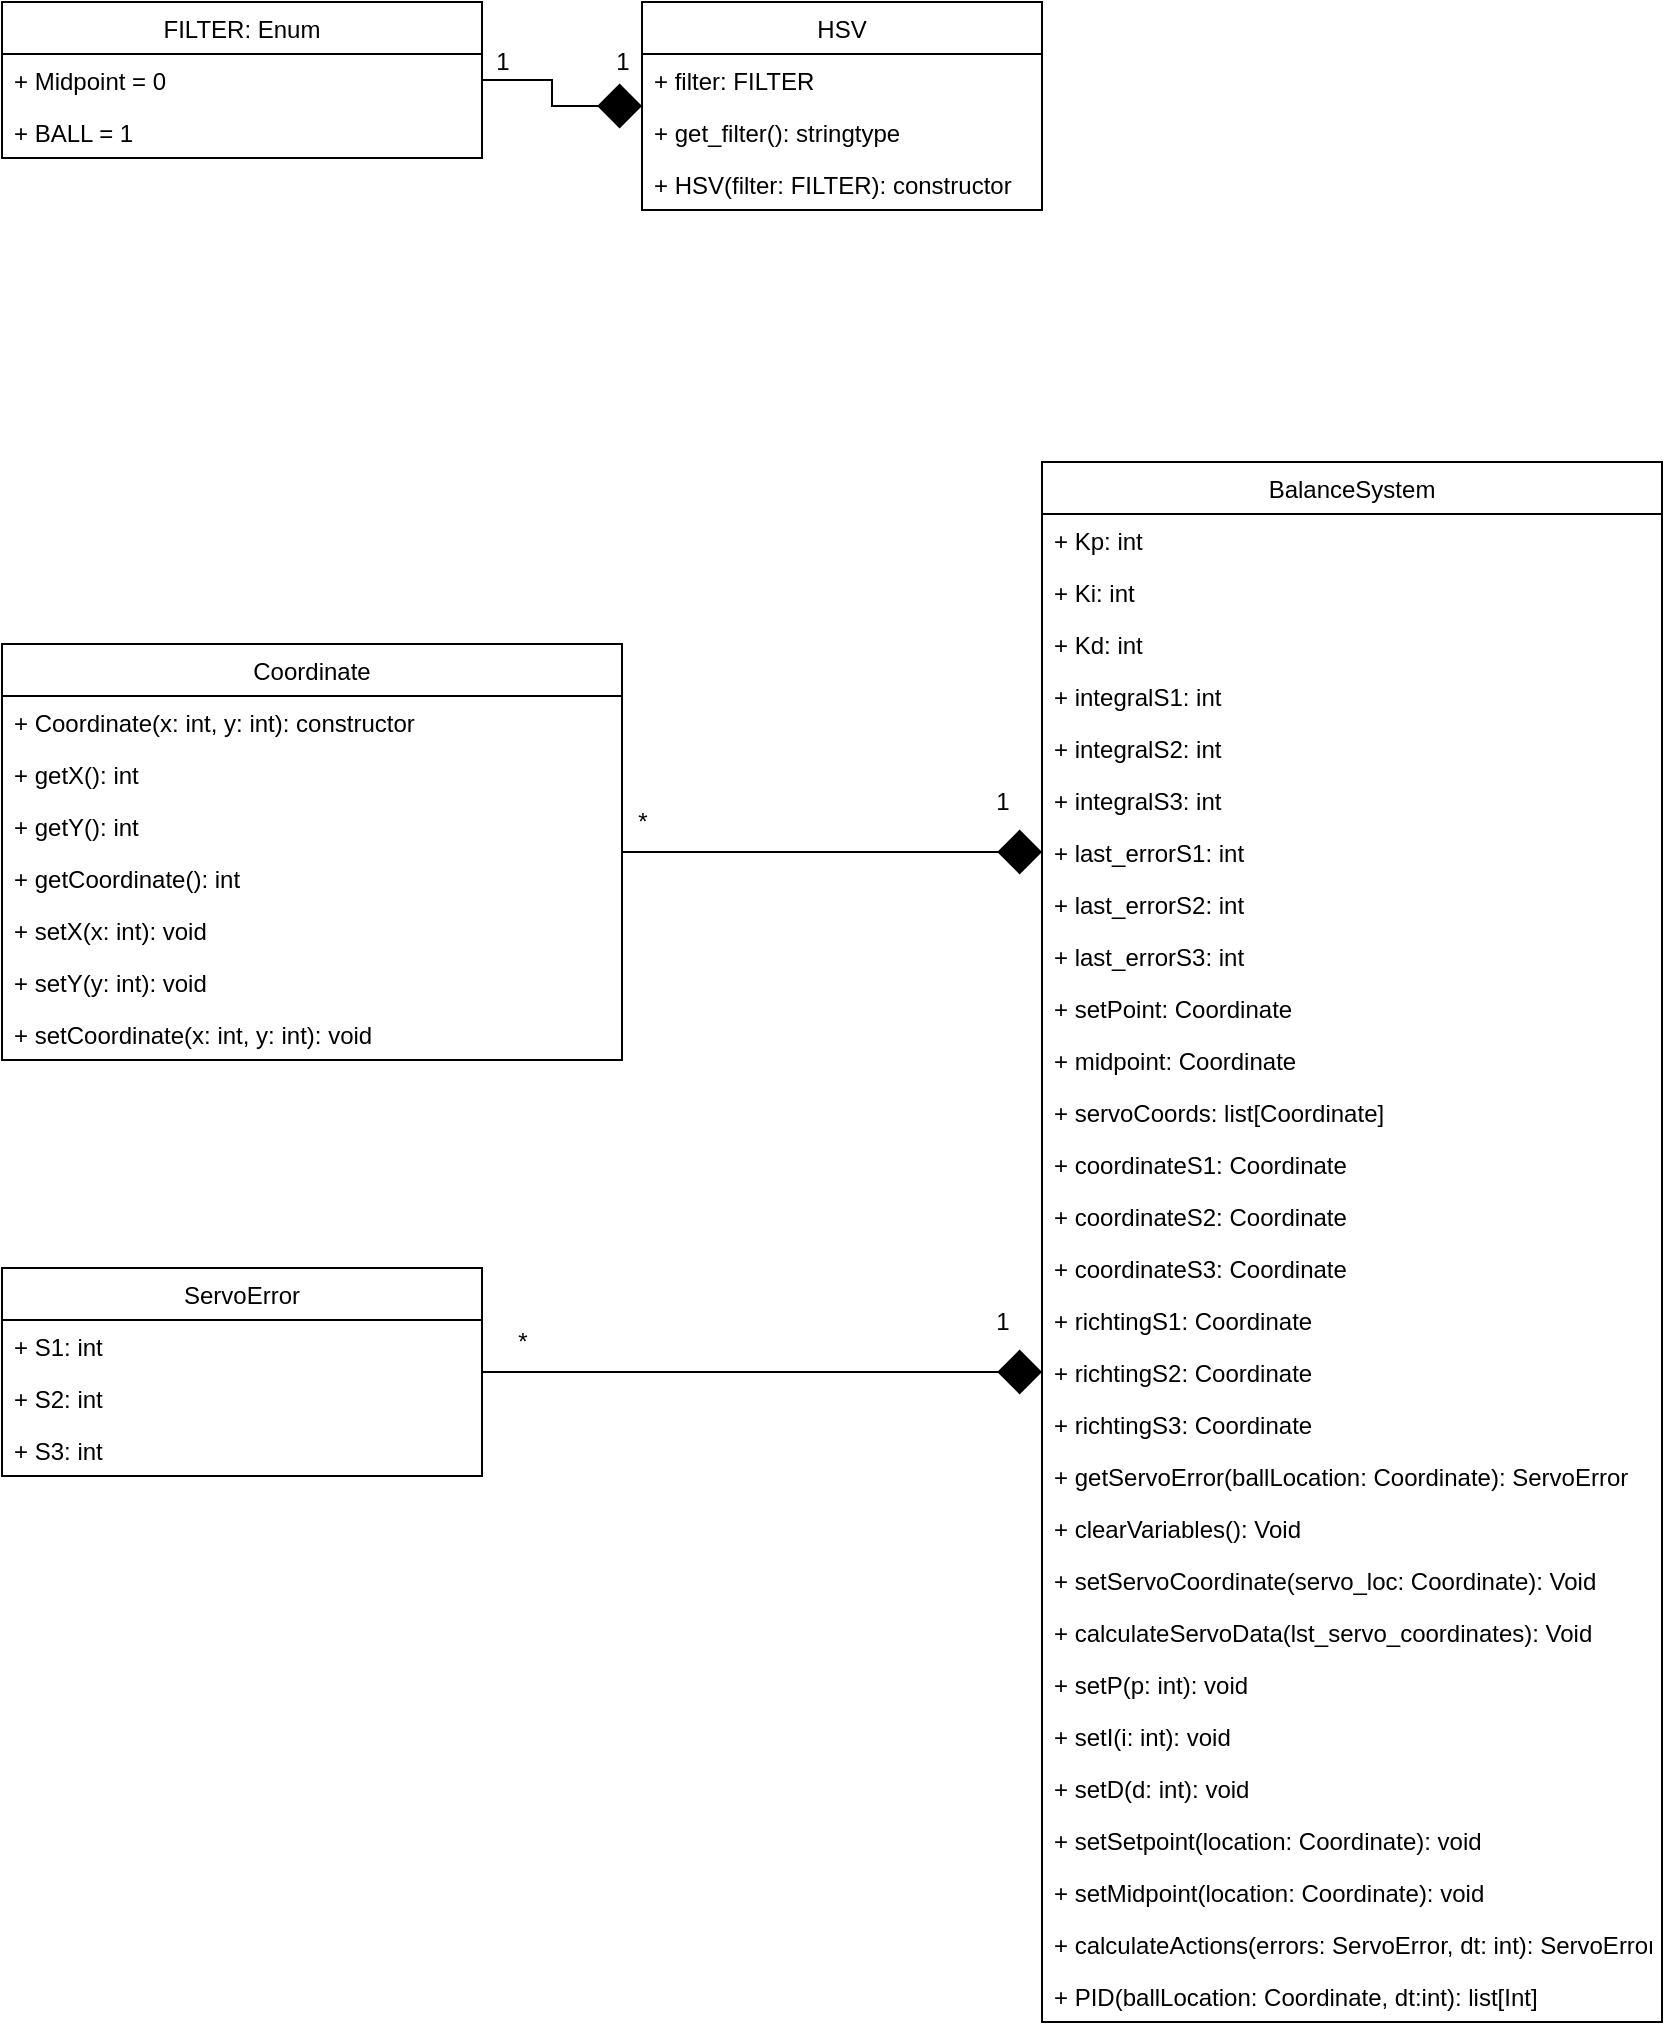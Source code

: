 <mxfile version="19.0.3" type="device"><diagram id="XGmeUYrEnvAnZcyamSpj" name="Page-1"><mxGraphModel dx="1778" dy="1081" grid="1" gridSize="10" guides="1" tooltips="1" connect="1" arrows="1" fold="1" page="1" pageScale="1" pageWidth="827" pageHeight="1169" math="0" shadow="0"><root><mxCell id="0"/><mxCell id="1" parent="0"/><mxCell id="-m4e9mRZ0jcnSs7HW5NT-1" value="FILTER: Enum" style="swimlane;fontStyle=0;childLayout=stackLayout;horizontal=1;startSize=26;fillColor=none;horizontalStack=0;resizeParent=1;resizeParentMax=0;resizeLast=0;collapsible=1;marginBottom=0;" vertex="1" parent="1"><mxGeometry y="10" width="240" height="78" as="geometry"/></mxCell><mxCell id="-m4e9mRZ0jcnSs7HW5NT-27" value="+ Midpoint = 0" style="text;strokeColor=none;fillColor=none;align=left;verticalAlign=top;spacingLeft=4;spacingRight=4;overflow=hidden;rotatable=0;points=[[0,0.5],[1,0.5]];portConstraint=eastwest;" vertex="1" parent="-m4e9mRZ0jcnSs7HW5NT-1"><mxGeometry y="26" width="240" height="26" as="geometry"/></mxCell><mxCell id="-m4e9mRZ0jcnSs7HW5NT-28" value="+ BALL = 1" style="text;strokeColor=none;fillColor=none;align=left;verticalAlign=top;spacingLeft=4;spacingRight=4;overflow=hidden;rotatable=0;points=[[0,0.5],[1,0.5]];portConstraint=eastwest;" vertex="1" parent="-m4e9mRZ0jcnSs7HW5NT-1"><mxGeometry y="52" width="240" height="26" as="geometry"/></mxCell><mxCell id="-m4e9mRZ0jcnSs7HW5NT-5" value="HSV" style="swimlane;fontStyle=0;childLayout=stackLayout;horizontal=1;startSize=26;fillColor=none;horizontalStack=0;resizeParent=1;resizeParentMax=0;resizeLast=0;collapsible=1;marginBottom=0;" vertex="1" parent="1"><mxGeometry x="320" y="10" width="200" height="104" as="geometry"/></mxCell><mxCell id="-m4e9mRZ0jcnSs7HW5NT-43" value="+ filter: FILTER" style="text;strokeColor=none;fillColor=none;align=left;verticalAlign=top;spacingLeft=4;spacingRight=4;overflow=hidden;rotatable=0;points=[[0,0.5],[1,0.5]];portConstraint=eastwest;" vertex="1" parent="-m4e9mRZ0jcnSs7HW5NT-5"><mxGeometry y="26" width="200" height="26" as="geometry"/></mxCell><mxCell id="-m4e9mRZ0jcnSs7HW5NT-6" value="+ get_filter(): stringtype" style="text;strokeColor=none;fillColor=none;align=left;verticalAlign=top;spacingLeft=4;spacingRight=4;overflow=hidden;rotatable=0;points=[[0,0.5],[1,0.5]];portConstraint=eastwest;" vertex="1" parent="-m4e9mRZ0jcnSs7HW5NT-5"><mxGeometry y="52" width="200" height="26" as="geometry"/></mxCell><mxCell id="-m4e9mRZ0jcnSs7HW5NT-8" value="+ HSV(filter: FILTER): constructor" style="text;strokeColor=none;fillColor=none;align=left;verticalAlign=top;spacingLeft=4;spacingRight=4;overflow=hidden;rotatable=0;points=[[0,0.5],[1,0.5]];portConstraint=eastwest;" vertex="1" parent="-m4e9mRZ0jcnSs7HW5NT-5"><mxGeometry y="78" width="200" height="26" as="geometry"/></mxCell><mxCell id="-m4e9mRZ0jcnSs7HW5NT-95" style="edgeStyle=orthogonalEdgeStyle;rounded=0;orthogonalLoop=1;jettySize=auto;html=1;entryX=0;entryY=0.5;entryDx=0;entryDy=0;endArrow=diamond;endFill=1;endSize=20;" edge="1" parent="1" source="-m4e9mRZ0jcnSs7HW5NT-10" target="-m4e9mRZ0jcnSs7HW5NT-44"><mxGeometry relative="1" as="geometry"/></mxCell><mxCell id="-m4e9mRZ0jcnSs7HW5NT-10" value="Coordinate" style="swimlane;fontStyle=0;childLayout=stackLayout;horizontal=1;startSize=26;fillColor=none;horizontalStack=0;resizeParent=1;resizeParentMax=0;resizeLast=0;collapsible=1;marginBottom=0;" vertex="1" parent="1"><mxGeometry y="331" width="310" height="208" as="geometry"/></mxCell><mxCell id="-m4e9mRZ0jcnSs7HW5NT-12" value="+ Coordinate(x: int, y: int): constructor" style="text;strokeColor=none;fillColor=none;align=left;verticalAlign=top;spacingLeft=4;spacingRight=4;overflow=hidden;rotatable=0;points=[[0,0.5],[1,0.5]];portConstraint=eastwest;" vertex="1" parent="-m4e9mRZ0jcnSs7HW5NT-10"><mxGeometry y="26" width="310" height="26" as="geometry"/></mxCell><mxCell id="-m4e9mRZ0jcnSs7HW5NT-11" value="+ getX(): int" style="text;strokeColor=none;fillColor=none;align=left;verticalAlign=top;spacingLeft=4;spacingRight=4;overflow=hidden;rotatable=0;points=[[0,0.5],[1,0.5]];portConstraint=eastwest;" vertex="1" parent="-m4e9mRZ0jcnSs7HW5NT-10"><mxGeometry y="52" width="310" height="26" as="geometry"/></mxCell><mxCell id="-m4e9mRZ0jcnSs7HW5NT-13" value="+ getY(): int" style="text;strokeColor=none;fillColor=none;align=left;verticalAlign=top;spacingLeft=4;spacingRight=4;overflow=hidden;rotatable=0;points=[[0,0.5],[1,0.5]];portConstraint=eastwest;" vertex="1" parent="-m4e9mRZ0jcnSs7HW5NT-10"><mxGeometry y="78" width="310" height="26" as="geometry"/></mxCell><mxCell id="-m4e9mRZ0jcnSs7HW5NT-18" value="+ getCoordinate(): int" style="text;strokeColor=none;fillColor=none;align=left;verticalAlign=top;spacingLeft=4;spacingRight=4;overflow=hidden;rotatable=0;points=[[0,0.5],[1,0.5]];portConstraint=eastwest;" vertex="1" parent="-m4e9mRZ0jcnSs7HW5NT-10"><mxGeometry y="104" width="310" height="26" as="geometry"/></mxCell><mxCell id="-m4e9mRZ0jcnSs7HW5NT-14" value="+ setX(x: int): void" style="text;strokeColor=none;fillColor=none;align=left;verticalAlign=top;spacingLeft=4;spacingRight=4;overflow=hidden;rotatable=0;points=[[0,0.5],[1,0.5]];portConstraint=eastwest;" vertex="1" parent="-m4e9mRZ0jcnSs7HW5NT-10"><mxGeometry y="130" width="310" height="26" as="geometry"/></mxCell><mxCell id="-m4e9mRZ0jcnSs7HW5NT-15" value="+ setY(y: int): void" style="text;strokeColor=none;fillColor=none;align=left;verticalAlign=top;spacingLeft=4;spacingRight=4;overflow=hidden;rotatable=0;points=[[0,0.5],[1,0.5]];portConstraint=eastwest;" vertex="1" parent="-m4e9mRZ0jcnSs7HW5NT-10"><mxGeometry y="156" width="310" height="26" as="geometry"/></mxCell><mxCell id="-m4e9mRZ0jcnSs7HW5NT-16" value="+ setCoordinate(x: int, y: int): void" style="text;strokeColor=none;fillColor=none;align=left;verticalAlign=top;spacingLeft=4;spacingRight=4;overflow=hidden;rotatable=0;points=[[0,0.5],[1,0.5]];portConstraint=eastwest;" vertex="1" parent="-m4e9mRZ0jcnSs7HW5NT-10"><mxGeometry y="182" width="310" height="26" as="geometry"/></mxCell><mxCell id="-m4e9mRZ0jcnSs7HW5NT-35" value="BalanceSystem" style="swimlane;fontStyle=0;childLayout=stackLayout;horizontal=1;startSize=26;fillColor=none;horizontalStack=0;resizeParent=1;resizeParentMax=0;resizeLast=0;collapsible=1;marginBottom=0;" vertex="1" parent="1"><mxGeometry x="520" y="240" width="310" height="780" as="geometry"/></mxCell><mxCell id="-m4e9mRZ0jcnSs7HW5NT-36" value="+ Kp: int" style="text;strokeColor=none;fillColor=none;align=left;verticalAlign=top;spacingLeft=4;spacingRight=4;overflow=hidden;rotatable=0;points=[[0,0.5],[1,0.5]];portConstraint=eastwest;" vertex="1" parent="-m4e9mRZ0jcnSs7HW5NT-35"><mxGeometry y="26" width="310" height="26" as="geometry"/></mxCell><mxCell id="-m4e9mRZ0jcnSs7HW5NT-37" value="+ Ki: int" style="text;strokeColor=none;fillColor=none;align=left;verticalAlign=top;spacingLeft=4;spacingRight=4;overflow=hidden;rotatable=0;points=[[0,0.5],[1,0.5]];portConstraint=eastwest;" vertex="1" parent="-m4e9mRZ0jcnSs7HW5NT-35"><mxGeometry y="52" width="310" height="26" as="geometry"/></mxCell><mxCell id="-m4e9mRZ0jcnSs7HW5NT-38" value="+ Kd: int" style="text;strokeColor=none;fillColor=none;align=left;verticalAlign=top;spacingLeft=4;spacingRight=4;overflow=hidden;rotatable=0;points=[[0,0.5],[1,0.5]];portConstraint=eastwest;" vertex="1" parent="-m4e9mRZ0jcnSs7HW5NT-35"><mxGeometry y="78" width="310" height="26" as="geometry"/></mxCell><mxCell id="-m4e9mRZ0jcnSs7HW5NT-39" value="+ integralS1: int" style="text;strokeColor=none;fillColor=none;align=left;verticalAlign=top;spacingLeft=4;spacingRight=4;overflow=hidden;rotatable=0;points=[[0,0.5],[1,0.5]];portConstraint=eastwest;" vertex="1" parent="-m4e9mRZ0jcnSs7HW5NT-35"><mxGeometry y="104" width="310" height="26" as="geometry"/></mxCell><mxCell id="-m4e9mRZ0jcnSs7HW5NT-40" value="+ integralS2: int" style="text;strokeColor=none;fillColor=none;align=left;verticalAlign=top;spacingLeft=4;spacingRight=4;overflow=hidden;rotatable=0;points=[[0,0.5],[1,0.5]];portConstraint=eastwest;" vertex="1" parent="-m4e9mRZ0jcnSs7HW5NT-35"><mxGeometry y="130" width="310" height="26" as="geometry"/></mxCell><mxCell id="-m4e9mRZ0jcnSs7HW5NT-41" value="+ integralS3: int" style="text;strokeColor=none;fillColor=none;align=left;verticalAlign=top;spacingLeft=4;spacingRight=4;overflow=hidden;rotatable=0;points=[[0,0.5],[1,0.5]];portConstraint=eastwest;" vertex="1" parent="-m4e9mRZ0jcnSs7HW5NT-35"><mxGeometry y="156" width="310" height="26" as="geometry"/></mxCell><mxCell id="-m4e9mRZ0jcnSs7HW5NT-44" value="+ last_errorS1: int" style="text;strokeColor=none;fillColor=none;align=left;verticalAlign=top;spacingLeft=4;spacingRight=4;overflow=hidden;rotatable=0;points=[[0,0.5],[1,0.5]];portConstraint=eastwest;" vertex="1" parent="-m4e9mRZ0jcnSs7HW5NT-35"><mxGeometry y="182" width="310" height="26" as="geometry"/></mxCell><mxCell id="-m4e9mRZ0jcnSs7HW5NT-45" value="+ last_errorS2: int" style="text;strokeColor=none;fillColor=none;align=left;verticalAlign=top;spacingLeft=4;spacingRight=4;overflow=hidden;rotatable=0;points=[[0,0.5],[1,0.5]];portConstraint=eastwest;" vertex="1" parent="-m4e9mRZ0jcnSs7HW5NT-35"><mxGeometry y="208" width="310" height="26" as="geometry"/></mxCell><mxCell id="-m4e9mRZ0jcnSs7HW5NT-46" value="+ last_errorS3: int" style="text;strokeColor=none;fillColor=none;align=left;verticalAlign=top;spacingLeft=4;spacingRight=4;overflow=hidden;rotatable=0;points=[[0,0.5],[1,0.5]];portConstraint=eastwest;" vertex="1" parent="-m4e9mRZ0jcnSs7HW5NT-35"><mxGeometry y="234" width="310" height="26" as="geometry"/></mxCell><mxCell id="-m4e9mRZ0jcnSs7HW5NT-47" value="+ setPoint: Coordinate" style="text;strokeColor=none;fillColor=none;align=left;verticalAlign=top;spacingLeft=4;spacingRight=4;overflow=hidden;rotatable=0;points=[[0,0.5],[1,0.5]];portConstraint=eastwest;" vertex="1" parent="-m4e9mRZ0jcnSs7HW5NT-35"><mxGeometry y="260" width="310" height="26" as="geometry"/></mxCell><mxCell id="-m4e9mRZ0jcnSs7HW5NT-48" value="+ midpoint: Coordinate" style="text;strokeColor=none;fillColor=none;align=left;verticalAlign=top;spacingLeft=4;spacingRight=4;overflow=hidden;rotatable=0;points=[[0,0.5],[1,0.5]];portConstraint=eastwest;" vertex="1" parent="-m4e9mRZ0jcnSs7HW5NT-35"><mxGeometry y="286" width="310" height="26" as="geometry"/></mxCell><mxCell id="-m4e9mRZ0jcnSs7HW5NT-49" value="+ servoCoords: list[Coordinate]" style="text;strokeColor=none;fillColor=none;align=left;verticalAlign=top;spacingLeft=4;spacingRight=4;overflow=hidden;rotatable=0;points=[[0,0.5],[1,0.5]];portConstraint=eastwest;" vertex="1" parent="-m4e9mRZ0jcnSs7HW5NT-35"><mxGeometry y="312" width="310" height="26" as="geometry"/></mxCell><mxCell id="-m4e9mRZ0jcnSs7HW5NT-50" value="+ coordinateS1: Coordinate" style="text;strokeColor=none;fillColor=none;align=left;verticalAlign=top;spacingLeft=4;spacingRight=4;overflow=hidden;rotatable=0;points=[[0,0.5],[1,0.5]];portConstraint=eastwest;" vertex="1" parent="-m4e9mRZ0jcnSs7HW5NT-35"><mxGeometry y="338" width="310" height="26" as="geometry"/></mxCell><mxCell id="-m4e9mRZ0jcnSs7HW5NT-51" value="+ coordinateS2: Coordinate" style="text;strokeColor=none;fillColor=none;align=left;verticalAlign=top;spacingLeft=4;spacingRight=4;overflow=hidden;rotatable=0;points=[[0,0.5],[1,0.5]];portConstraint=eastwest;" vertex="1" parent="-m4e9mRZ0jcnSs7HW5NT-35"><mxGeometry y="364" width="310" height="26" as="geometry"/></mxCell><mxCell id="-m4e9mRZ0jcnSs7HW5NT-52" value="+ coordinateS3: Coordinate" style="text;strokeColor=none;fillColor=none;align=left;verticalAlign=top;spacingLeft=4;spacingRight=4;overflow=hidden;rotatable=0;points=[[0,0.5],[1,0.5]];portConstraint=eastwest;" vertex="1" parent="-m4e9mRZ0jcnSs7HW5NT-35"><mxGeometry y="390" width="310" height="26" as="geometry"/></mxCell><mxCell id="-m4e9mRZ0jcnSs7HW5NT-53" value="+ richtingS1: Coordinate" style="text;strokeColor=none;fillColor=none;align=left;verticalAlign=top;spacingLeft=4;spacingRight=4;overflow=hidden;rotatable=0;points=[[0,0.5],[1,0.5]];portConstraint=eastwest;" vertex="1" parent="-m4e9mRZ0jcnSs7HW5NT-35"><mxGeometry y="416" width="310" height="26" as="geometry"/></mxCell><mxCell id="-m4e9mRZ0jcnSs7HW5NT-54" value="+ richtingS2: Coordinate" style="text;strokeColor=none;fillColor=none;align=left;verticalAlign=top;spacingLeft=4;spacingRight=4;overflow=hidden;rotatable=0;points=[[0,0.5],[1,0.5]];portConstraint=eastwest;" vertex="1" parent="-m4e9mRZ0jcnSs7HW5NT-35"><mxGeometry y="442" width="310" height="26" as="geometry"/></mxCell><mxCell id="-m4e9mRZ0jcnSs7HW5NT-55" value="+ richtingS3: Coordinate" style="text;strokeColor=none;fillColor=none;align=left;verticalAlign=top;spacingLeft=4;spacingRight=4;overflow=hidden;rotatable=0;points=[[0,0.5],[1,0.5]];portConstraint=eastwest;" vertex="1" parent="-m4e9mRZ0jcnSs7HW5NT-35"><mxGeometry y="468" width="310" height="26" as="geometry"/></mxCell><mxCell id="-m4e9mRZ0jcnSs7HW5NT-56" value="+ getServoError(ballLocation: Coordinate): ServoError" style="text;strokeColor=none;fillColor=none;align=left;verticalAlign=top;spacingLeft=4;spacingRight=4;overflow=hidden;rotatable=0;points=[[0,0.5],[1,0.5]];portConstraint=eastwest;" vertex="1" parent="-m4e9mRZ0jcnSs7HW5NT-35"><mxGeometry y="494" width="310" height="26" as="geometry"/></mxCell><mxCell id="-m4e9mRZ0jcnSs7HW5NT-61" value="+ clearVariables(): Void" style="text;strokeColor=none;fillColor=none;align=left;verticalAlign=top;spacingLeft=4;spacingRight=4;overflow=hidden;rotatable=0;points=[[0,0.5],[1,0.5]];portConstraint=eastwest;" vertex="1" parent="-m4e9mRZ0jcnSs7HW5NT-35"><mxGeometry y="520" width="310" height="26" as="geometry"/></mxCell><mxCell id="-m4e9mRZ0jcnSs7HW5NT-83" value="+ setServoCoordinate(servo_loc: Coordinate): Void" style="text;strokeColor=none;fillColor=none;align=left;verticalAlign=top;spacingLeft=4;spacingRight=4;overflow=hidden;rotatable=0;points=[[0,0.5],[1,0.5]];portConstraint=eastwest;" vertex="1" parent="-m4e9mRZ0jcnSs7HW5NT-35"><mxGeometry y="546" width="310" height="26" as="geometry"/></mxCell><mxCell id="-m4e9mRZ0jcnSs7HW5NT-84" value="+ calculateServoData(lst_servo_coordinates): Void" style="text;strokeColor=none;fillColor=none;align=left;verticalAlign=top;spacingLeft=4;spacingRight=4;overflow=hidden;rotatable=0;points=[[0,0.5],[1,0.5]];portConstraint=eastwest;" vertex="1" parent="-m4e9mRZ0jcnSs7HW5NT-35"><mxGeometry y="572" width="310" height="26" as="geometry"/></mxCell><mxCell id="-m4e9mRZ0jcnSs7HW5NT-85" value="+ setP(p: int): void" style="text;strokeColor=none;fillColor=none;align=left;verticalAlign=top;spacingLeft=4;spacingRight=4;overflow=hidden;rotatable=0;points=[[0,0.5],[1,0.5]];portConstraint=eastwest;" vertex="1" parent="-m4e9mRZ0jcnSs7HW5NT-35"><mxGeometry y="598" width="310" height="26" as="geometry"/></mxCell><mxCell id="-m4e9mRZ0jcnSs7HW5NT-86" value="+ setI(i: int): void" style="text;strokeColor=none;fillColor=none;align=left;verticalAlign=top;spacingLeft=4;spacingRight=4;overflow=hidden;rotatable=0;points=[[0,0.5],[1,0.5]];portConstraint=eastwest;" vertex="1" parent="-m4e9mRZ0jcnSs7HW5NT-35"><mxGeometry y="624" width="310" height="26" as="geometry"/></mxCell><mxCell id="-m4e9mRZ0jcnSs7HW5NT-87" value="+ setD(d: int): void" style="text;strokeColor=none;fillColor=none;align=left;verticalAlign=top;spacingLeft=4;spacingRight=4;overflow=hidden;rotatable=0;points=[[0,0.5],[1,0.5]];portConstraint=eastwest;" vertex="1" parent="-m4e9mRZ0jcnSs7HW5NT-35"><mxGeometry y="650" width="310" height="26" as="geometry"/></mxCell><mxCell id="-m4e9mRZ0jcnSs7HW5NT-88" value="+ setSetpoint(location: Coordinate): void" style="text;strokeColor=none;fillColor=none;align=left;verticalAlign=top;spacingLeft=4;spacingRight=4;overflow=hidden;rotatable=0;points=[[0,0.5],[1,0.5]];portConstraint=eastwest;" vertex="1" parent="-m4e9mRZ0jcnSs7HW5NT-35"><mxGeometry y="676" width="310" height="26" as="geometry"/></mxCell><mxCell id="-m4e9mRZ0jcnSs7HW5NT-89" value="+ setMidpoint(location: Coordinate): void" style="text;strokeColor=none;fillColor=none;align=left;verticalAlign=top;spacingLeft=4;spacingRight=4;overflow=hidden;rotatable=0;points=[[0,0.5],[1,0.5]];portConstraint=eastwest;" vertex="1" parent="-m4e9mRZ0jcnSs7HW5NT-35"><mxGeometry y="702" width="310" height="26" as="geometry"/></mxCell><mxCell id="-m4e9mRZ0jcnSs7HW5NT-90" value="+ calculateActions(errors: ServoError, dt: int): ServoError" style="text;strokeColor=none;fillColor=none;align=left;verticalAlign=top;spacingLeft=4;spacingRight=4;overflow=hidden;rotatable=0;points=[[0,0.5],[1,0.5]];portConstraint=eastwest;" vertex="1" parent="-m4e9mRZ0jcnSs7HW5NT-35"><mxGeometry y="728" width="310" height="26" as="geometry"/></mxCell><mxCell id="-m4e9mRZ0jcnSs7HW5NT-91" value="+ PID(ballLocation: Coordinate, dt:int): list[Int]" style="text;strokeColor=none;fillColor=none;align=left;verticalAlign=top;spacingLeft=4;spacingRight=4;overflow=hidden;rotatable=0;points=[[0,0.5],[1,0.5]];portConstraint=eastwest;" vertex="1" parent="-m4e9mRZ0jcnSs7HW5NT-35"><mxGeometry y="754" width="310" height="26" as="geometry"/></mxCell><mxCell id="-m4e9mRZ0jcnSs7HW5NT-57" value="ServoError" style="swimlane;fontStyle=0;childLayout=stackLayout;horizontal=1;startSize=26;fillColor=none;horizontalStack=0;resizeParent=1;resizeParentMax=0;resizeLast=0;collapsible=1;marginBottom=0;" vertex="1" parent="1"><mxGeometry y="643" width="240" height="104" as="geometry"/></mxCell><mxCell id="-m4e9mRZ0jcnSs7HW5NT-58" value="+ S1: int" style="text;strokeColor=none;fillColor=none;align=left;verticalAlign=top;spacingLeft=4;spacingRight=4;overflow=hidden;rotatable=0;points=[[0,0.5],[1,0.5]];portConstraint=eastwest;" vertex="1" parent="-m4e9mRZ0jcnSs7HW5NT-57"><mxGeometry y="26" width="240" height="26" as="geometry"/></mxCell><mxCell id="-m4e9mRZ0jcnSs7HW5NT-59" value="+ S2: int" style="text;strokeColor=none;fillColor=none;align=left;verticalAlign=top;spacingLeft=4;spacingRight=4;overflow=hidden;rotatable=0;points=[[0,0.5],[1,0.5]];portConstraint=eastwest;" vertex="1" parent="-m4e9mRZ0jcnSs7HW5NT-57"><mxGeometry y="52" width="240" height="26" as="geometry"/></mxCell><mxCell id="-m4e9mRZ0jcnSs7HW5NT-60" value="+ S3: int" style="text;strokeColor=none;fillColor=none;align=left;verticalAlign=top;spacingLeft=4;spacingRight=4;overflow=hidden;rotatable=0;points=[[0,0.5],[1,0.5]];portConstraint=eastwest;" vertex="1" parent="-m4e9mRZ0jcnSs7HW5NT-57"><mxGeometry y="78" width="240" height="26" as="geometry"/></mxCell><mxCell id="-m4e9mRZ0jcnSs7HW5NT-92" style="edgeStyle=orthogonalEdgeStyle;rounded=0;orthogonalLoop=1;jettySize=auto;html=1;entryX=0;entryY=0.5;entryDx=0;entryDy=0;startArrow=none;startFill=0;endArrow=diamond;endFill=1;endSize=20;" edge="1" parent="1" source="-m4e9mRZ0jcnSs7HW5NT-1" target="-m4e9mRZ0jcnSs7HW5NT-5"><mxGeometry relative="1" as="geometry"/></mxCell><mxCell id="-m4e9mRZ0jcnSs7HW5NT-94" style="edgeStyle=orthogonalEdgeStyle;rounded=0;orthogonalLoop=1;jettySize=auto;html=1;entryX=0;entryY=0.5;entryDx=0;entryDy=0;endArrow=diamond;endFill=1;endSize=20;" edge="1" parent="1" source="-m4e9mRZ0jcnSs7HW5NT-57" target="-m4e9mRZ0jcnSs7HW5NT-54"><mxGeometry relative="1" as="geometry"><mxPoint x="500" y="700" as="targetPoint"/></mxGeometry></mxCell><mxCell id="-m4e9mRZ0jcnSs7HW5NT-96" value="1" style="text;html=1;align=center;verticalAlign=middle;resizable=0;points=[];autosize=1;strokeColor=none;fillColor=none;" vertex="1" parent="1"><mxGeometry x="240" y="30" width="20" height="20" as="geometry"/></mxCell><mxCell id="-m4e9mRZ0jcnSs7HW5NT-97" value="*" style="text;html=1;align=center;verticalAlign=middle;resizable=0;points=[];autosize=1;strokeColor=none;fillColor=none;" vertex="1" parent="1"><mxGeometry x="310" y="410" width="20" height="20" as="geometry"/></mxCell><mxCell id="-m4e9mRZ0jcnSs7HW5NT-98" value="*" style="text;html=1;align=center;verticalAlign=middle;resizable=0;points=[];autosize=1;strokeColor=none;fillColor=none;" vertex="1" parent="1"><mxGeometry x="250" y="670" width="20" height="20" as="geometry"/></mxCell><mxCell id="-m4e9mRZ0jcnSs7HW5NT-99" value="1" style="text;html=1;align=center;verticalAlign=middle;resizable=0;points=[];autosize=1;strokeColor=none;fillColor=none;" vertex="1" parent="1"><mxGeometry x="490" y="660" width="20" height="20" as="geometry"/></mxCell><mxCell id="-m4e9mRZ0jcnSs7HW5NT-100" value="1" style="text;html=1;align=center;verticalAlign=middle;resizable=0;points=[];autosize=1;strokeColor=none;fillColor=none;" vertex="1" parent="1"><mxGeometry x="490" y="400" width="20" height="20" as="geometry"/></mxCell><mxCell id="-m4e9mRZ0jcnSs7HW5NT-101" value="1" style="text;html=1;align=center;verticalAlign=middle;resizable=0;points=[];autosize=1;strokeColor=none;fillColor=none;" vertex="1" parent="1"><mxGeometry x="300" y="30" width="20" height="20" as="geometry"/></mxCell></root></mxGraphModel></diagram></mxfile>